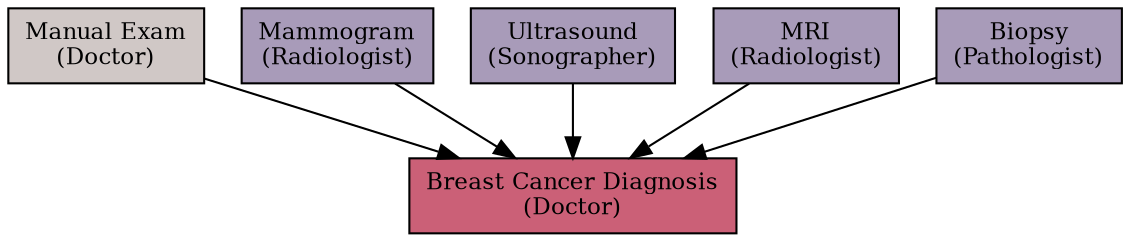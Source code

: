 digraph BreastCancerDiagnosis {
    bgcolor = "transparent";
    node [shape=box, style=filled, fillcolor="#a89bb9"];
    compound=true;
    Graph [fontsize=11];
    node [fontsize=11];
    edge [fontname=11];

    doctor [label="Breast Cancer Diagnosis\n(Doctor)", fillcolor="#CB6077"];

    manualExam [label="Manual Exam\n(Doctor)", fillcolor="#d0c8c6"];
    mammogram [label="Mammogram\n(Radiologist)"];
    ultrasound [label="Ultrasound\n(Sonographer)"];
    mri [label="MRI\n(Radiologist)"];
    biopsy [label="Biopsy\n(Pathologist)"];

    manualExam -> doctor;
    mammogram -> doctor;
    ultrasound -> doctor;
    mri -> doctor;
    biopsy -> doctor;
}
